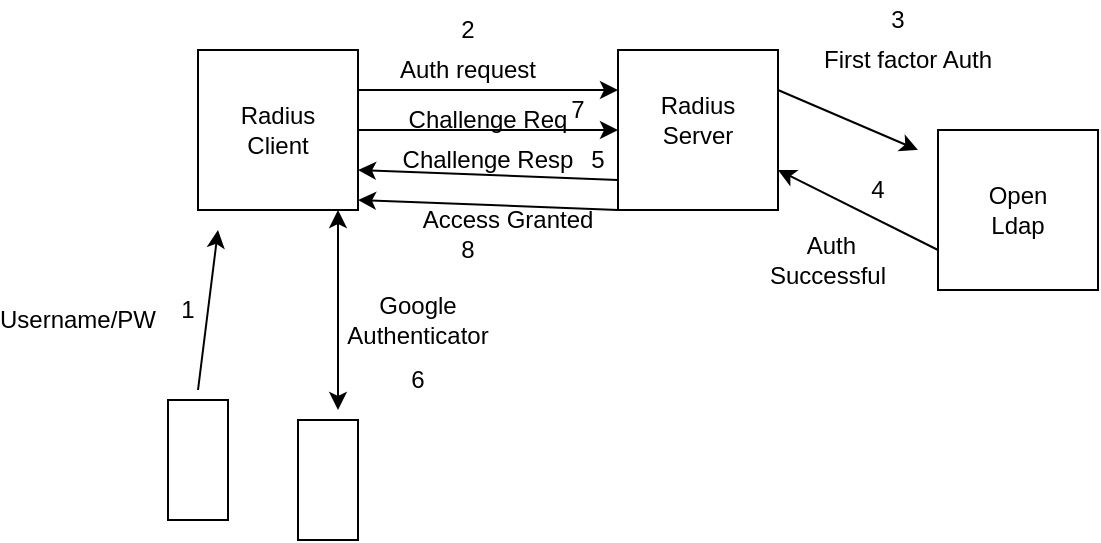 <mxfile version="15.0.3" type="device"><diagram id="5dHUcc264r6mL4gZsnPI" name="Page-1"><mxGraphModel dx="782" dy="436" grid="1" gridSize="10" guides="1" tooltips="1" connect="1" arrows="1" fold="1" page="1" pageScale="1" pageWidth="827" pageHeight="1169" math="0" shadow="0"><root><mxCell id="0"/><mxCell id="1" parent="0"/><mxCell id="mXPZP9sRSWTh3a88NOp6-1" value="" style="whiteSpace=wrap;html=1;aspect=fixed;" vertex="1" parent="1"><mxGeometry x="180" y="80" width="80" height="80" as="geometry"/></mxCell><mxCell id="mXPZP9sRSWTh3a88NOp6-2" value="" style="whiteSpace=wrap;html=1;aspect=fixed;" vertex="1" parent="1"><mxGeometry x="390" y="80" width="80" height="80" as="geometry"/></mxCell><mxCell id="mXPZP9sRSWTh3a88NOp6-3" value="" style="whiteSpace=wrap;html=1;aspect=fixed;" vertex="1" parent="1"><mxGeometry x="550" y="120" width="80" height="80" as="geometry"/></mxCell><mxCell id="mXPZP9sRSWTh3a88NOp6-4" value="" style="rounded=0;whiteSpace=wrap;html=1;direction=south;" vertex="1" parent="1"><mxGeometry x="165" y="255" width="30" height="60" as="geometry"/></mxCell><mxCell id="mXPZP9sRSWTh3a88NOp6-5" value="" style="rounded=0;whiteSpace=wrap;html=1;direction=south;" vertex="1" parent="1"><mxGeometry x="230" y="265" width="30" height="60" as="geometry"/></mxCell><mxCell id="mXPZP9sRSWTh3a88NOp6-6" value="Radius Client" style="text;html=1;strokeColor=none;fillColor=none;align=center;verticalAlign=middle;whiteSpace=wrap;rounded=0;" vertex="1" parent="1"><mxGeometry x="190" y="105" width="60" height="30" as="geometry"/></mxCell><mxCell id="mXPZP9sRSWTh3a88NOp6-7" value="Radius Server" style="text;html=1;strokeColor=none;fillColor=none;align=center;verticalAlign=middle;whiteSpace=wrap;rounded=0;" vertex="1" parent="1"><mxGeometry x="400" y="100" width="60" height="30" as="geometry"/></mxCell><mxCell id="mXPZP9sRSWTh3a88NOp6-8" value="Open Ldap" style="text;html=1;strokeColor=none;fillColor=none;align=center;verticalAlign=middle;whiteSpace=wrap;rounded=0;" vertex="1" parent="1"><mxGeometry x="560" y="145" width="60" height="30" as="geometry"/></mxCell><mxCell id="mXPZP9sRSWTh3a88NOp6-9" value="Username/PW" style="text;html=1;strokeColor=none;fillColor=none;align=center;verticalAlign=middle;whiteSpace=wrap;rounded=0;" vertex="1" parent="1"><mxGeometry x="90" y="200" width="60" height="30" as="geometry"/></mxCell><mxCell id="mXPZP9sRSWTh3a88NOp6-10" value="Google Authenticator" style="text;html=1;strokeColor=none;fillColor=none;align=center;verticalAlign=middle;whiteSpace=wrap;rounded=0;" vertex="1" parent="1"><mxGeometry x="260" y="200" width="60" height="30" as="geometry"/></mxCell><mxCell id="mXPZP9sRSWTh3a88NOp6-11" value="" style="endArrow=classic;html=1;" edge="1" parent="1"><mxGeometry width="50" height="50" relative="1" as="geometry"><mxPoint x="180" y="250" as="sourcePoint"/><mxPoint x="190" y="170" as="targetPoint"/></mxGeometry></mxCell><mxCell id="mXPZP9sRSWTh3a88NOp6-12" value="" style="endArrow=classic;html=1;" edge="1" parent="1"><mxGeometry width="50" height="50" relative="1" as="geometry"><mxPoint x="260" y="100" as="sourcePoint"/><mxPoint x="390" y="100" as="targetPoint"/></mxGeometry></mxCell><mxCell id="mXPZP9sRSWTh3a88NOp6-13" value="" style="endArrow=classic;html=1;" edge="1" parent="1"><mxGeometry width="50" height="50" relative="1" as="geometry"><mxPoint x="470" y="100" as="sourcePoint"/><mxPoint x="540" y="130" as="targetPoint"/></mxGeometry></mxCell><mxCell id="mXPZP9sRSWTh3a88NOp6-14" value="" style="endArrow=classic;html=1;exitX=0;exitY=0.75;exitDx=0;exitDy=0;entryX=1;entryY=0.75;entryDx=0;entryDy=0;" edge="1" parent="1" source="mXPZP9sRSWTh3a88NOp6-3" target="mXPZP9sRSWTh3a88NOp6-2"><mxGeometry width="50" height="50" relative="1" as="geometry"><mxPoint x="380" y="250" as="sourcePoint"/><mxPoint x="430" y="200" as="targetPoint"/></mxGeometry></mxCell><mxCell id="mXPZP9sRSWTh3a88NOp6-15" value="" style="endArrow=classic;html=1;exitX=0;exitY=0.75;exitDx=0;exitDy=0;entryX=1;entryY=0.75;entryDx=0;entryDy=0;" edge="1" parent="1" target="mXPZP9sRSWTh3a88NOp6-1"><mxGeometry width="50" height="50" relative="1" as="geometry"><mxPoint x="390" y="145" as="sourcePoint"/><mxPoint x="310" y="105" as="targetPoint"/></mxGeometry></mxCell><mxCell id="mXPZP9sRSWTh3a88NOp6-17" value="" style="endArrow=classic;startArrow=classic;html=1;entryX=0.875;entryY=1;entryDx=0;entryDy=0;entryPerimeter=0;" edge="1" parent="1" target="mXPZP9sRSWTh3a88NOp6-1"><mxGeometry width="50" height="50" relative="1" as="geometry"><mxPoint x="250" y="260" as="sourcePoint"/><mxPoint x="250" y="170" as="targetPoint"/></mxGeometry></mxCell><mxCell id="mXPZP9sRSWTh3a88NOp6-18" value="" style="endArrow=classic;html=1;" edge="1" parent="1"><mxGeometry width="50" height="50" relative="1" as="geometry"><mxPoint x="260" y="120" as="sourcePoint"/><mxPoint x="390" y="120" as="targetPoint"/></mxGeometry></mxCell><mxCell id="mXPZP9sRSWTh3a88NOp6-19" value="" style="endArrow=classic;html=1;exitX=0;exitY=0.75;exitDx=0;exitDy=0;entryX=1;entryY=0.75;entryDx=0;entryDy=0;" edge="1" parent="1"><mxGeometry width="50" height="50" relative="1" as="geometry"><mxPoint x="390" y="160" as="sourcePoint"/><mxPoint x="260" y="155" as="targetPoint"/></mxGeometry></mxCell><mxCell id="mXPZP9sRSWTh3a88NOp6-20" value="Auth request" style="text;html=1;strokeColor=none;fillColor=none;align=center;verticalAlign=middle;whiteSpace=wrap;rounded=0;" vertex="1" parent="1"><mxGeometry x="270" y="75" width="90" height="30" as="geometry"/></mxCell><mxCell id="mXPZP9sRSWTh3a88NOp6-21" value="First factor Auth" style="text;html=1;strokeColor=none;fillColor=none;align=center;verticalAlign=middle;whiteSpace=wrap;rounded=0;" vertex="1" parent="1"><mxGeometry x="490" y="70" width="90" height="30" as="geometry"/></mxCell><mxCell id="mXPZP9sRSWTh3a88NOp6-22" value="&amp;nbsp;Auth Successful" style="text;html=1;strokeColor=none;fillColor=none;align=center;verticalAlign=middle;whiteSpace=wrap;rounded=0;" vertex="1" parent="1"><mxGeometry x="450" y="170" width="90" height="30" as="geometry"/></mxCell><mxCell id="mXPZP9sRSWTh3a88NOp6-23" value="Challenge Resp" style="text;html=1;strokeColor=none;fillColor=none;align=center;verticalAlign=middle;whiteSpace=wrap;rounded=0;" vertex="1" parent="1"><mxGeometry x="280" y="120" width="90" height="30" as="geometry"/></mxCell><mxCell id="mXPZP9sRSWTh3a88NOp6-25" value="Challenge Req" style="text;html=1;strokeColor=none;fillColor=none;align=center;verticalAlign=middle;whiteSpace=wrap;rounded=0;" vertex="1" parent="1"><mxGeometry x="280" y="100" width="90" height="30" as="geometry"/></mxCell><mxCell id="mXPZP9sRSWTh3a88NOp6-26" value="Access Granted" style="text;html=1;strokeColor=none;fillColor=none;align=center;verticalAlign=middle;whiteSpace=wrap;rounded=0;" vertex="1" parent="1"><mxGeometry x="290" y="150" width="90" height="30" as="geometry"/></mxCell><mxCell id="mXPZP9sRSWTh3a88NOp6-27" value="1" style="text;html=1;strokeColor=none;fillColor=none;align=center;verticalAlign=middle;whiteSpace=wrap;rounded=0;" vertex="1" parent="1"><mxGeometry x="155" y="200" width="40" height="20" as="geometry"/></mxCell><mxCell id="mXPZP9sRSWTh3a88NOp6-28" value="2" style="text;html=1;strokeColor=none;fillColor=none;align=center;verticalAlign=middle;whiteSpace=wrap;rounded=0;" vertex="1" parent="1"><mxGeometry x="295" y="60" width="40" height="20" as="geometry"/></mxCell><mxCell id="mXPZP9sRSWTh3a88NOp6-29" value="3" style="text;html=1;strokeColor=none;fillColor=none;align=center;verticalAlign=middle;whiteSpace=wrap;rounded=0;" vertex="1" parent="1"><mxGeometry x="510" y="55" width="40" height="20" as="geometry"/></mxCell><mxCell id="mXPZP9sRSWTh3a88NOp6-30" value="4" style="text;html=1;strokeColor=none;fillColor=none;align=center;verticalAlign=middle;whiteSpace=wrap;rounded=0;" vertex="1" parent="1"><mxGeometry x="500" y="140" width="40" height="20" as="geometry"/></mxCell><mxCell id="mXPZP9sRSWTh3a88NOp6-31" value="5" style="text;html=1;strokeColor=none;fillColor=none;align=center;verticalAlign=middle;whiteSpace=wrap;rounded=0;" vertex="1" parent="1"><mxGeometry x="360" y="125" width="40" height="20" as="geometry"/></mxCell><mxCell id="mXPZP9sRSWTh3a88NOp6-32" value="6" style="text;html=1;strokeColor=none;fillColor=none;align=center;verticalAlign=middle;whiteSpace=wrap;rounded=0;" vertex="1" parent="1"><mxGeometry x="270" y="235" width="40" height="20" as="geometry"/></mxCell><mxCell id="mXPZP9sRSWTh3a88NOp6-33" value="7" style="text;html=1;strokeColor=none;fillColor=none;align=center;verticalAlign=middle;whiteSpace=wrap;rounded=0;" vertex="1" parent="1"><mxGeometry x="350" y="100" width="40" height="20" as="geometry"/></mxCell><mxCell id="mXPZP9sRSWTh3a88NOp6-34" value="8" style="text;html=1;strokeColor=none;fillColor=none;align=center;verticalAlign=middle;whiteSpace=wrap;rounded=0;" vertex="1" parent="1"><mxGeometry x="295" y="170" width="40" height="20" as="geometry"/></mxCell></root></mxGraphModel></diagram></mxfile>